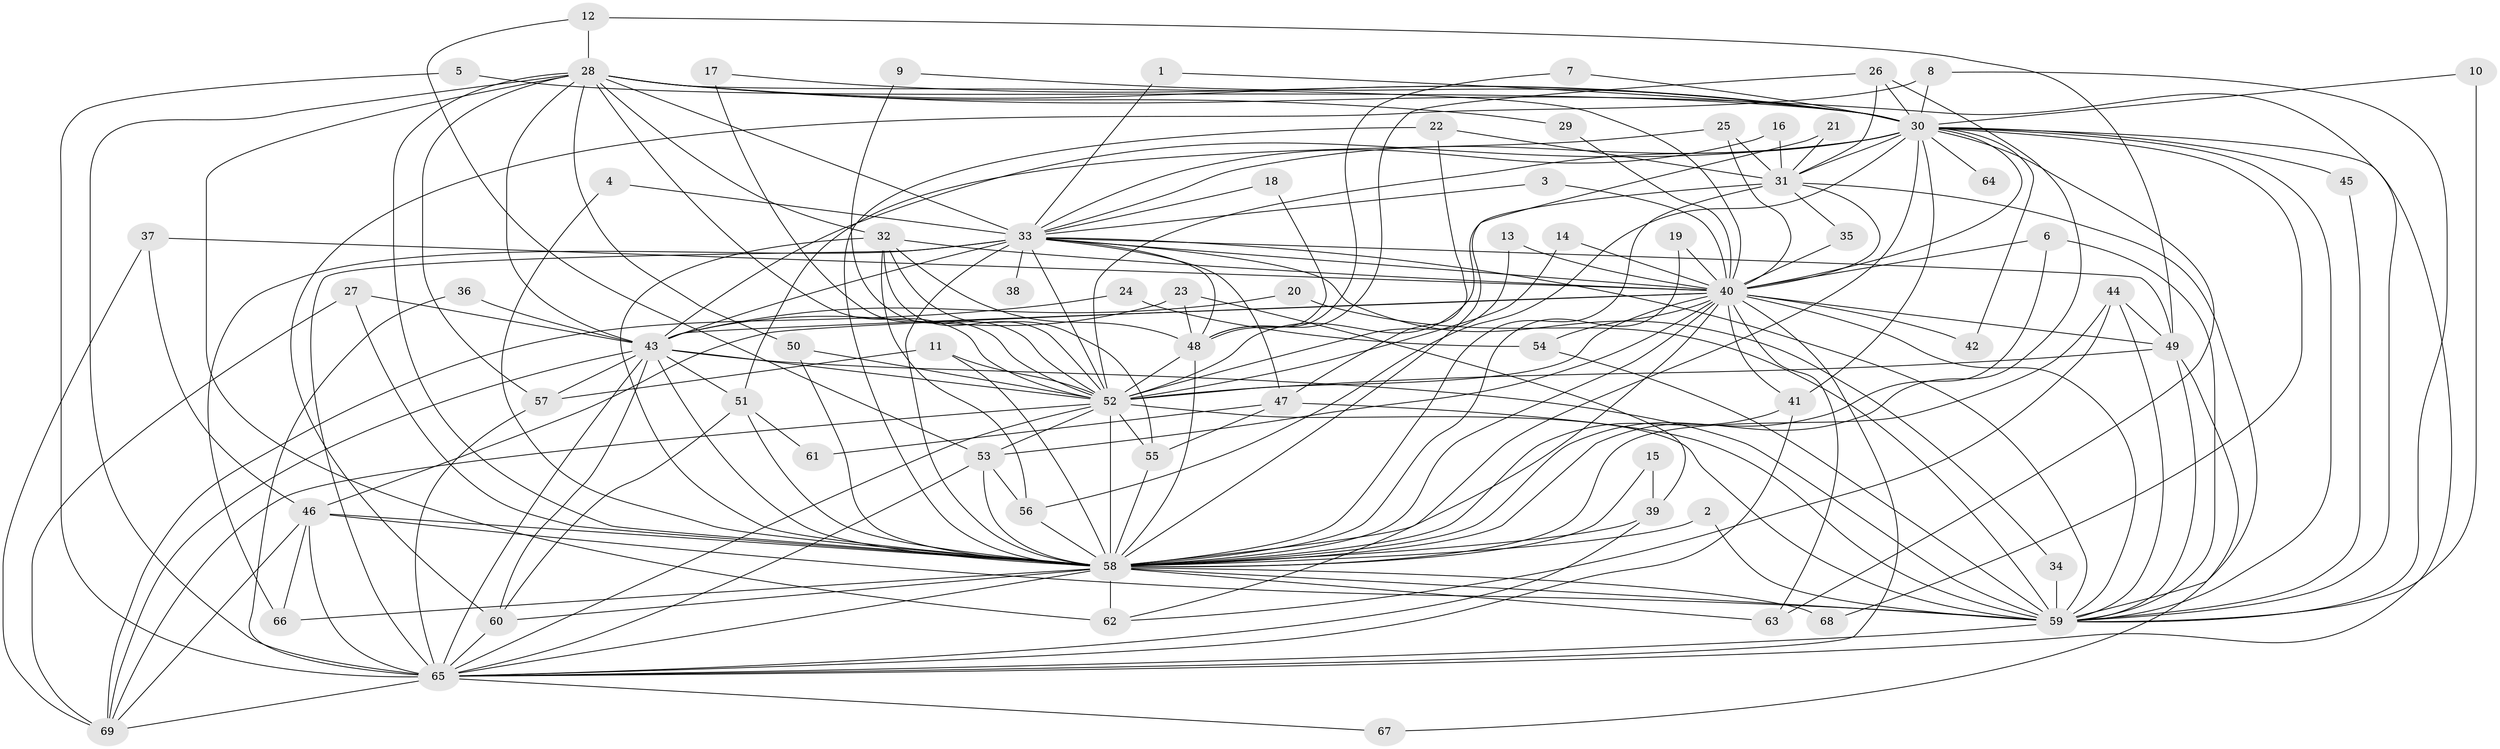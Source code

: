 // original degree distribution, {36: 0.007246376811594203, 23: 0.021739130434782608, 22: 0.007246376811594203, 32: 0.007246376811594203, 19: 0.007246376811594203, 20: 0.007246376811594203, 17: 0.007246376811594203, 28: 0.007246376811594203, 5: 0.050724637681159424, 9: 0.007246376811594203, 2: 0.5652173913043478, 6: 0.021739130434782608, 4: 0.07246376811594203, 8: 0.014492753623188406, 7: 0.007246376811594203, 3: 0.18840579710144928}
// Generated by graph-tools (version 1.1) at 2025/49/03/09/25 03:49:39]
// undirected, 69 vertices, 195 edges
graph export_dot {
graph [start="1"]
  node [color=gray90,style=filled];
  1;
  2;
  3;
  4;
  5;
  6;
  7;
  8;
  9;
  10;
  11;
  12;
  13;
  14;
  15;
  16;
  17;
  18;
  19;
  20;
  21;
  22;
  23;
  24;
  25;
  26;
  27;
  28;
  29;
  30;
  31;
  32;
  33;
  34;
  35;
  36;
  37;
  38;
  39;
  40;
  41;
  42;
  43;
  44;
  45;
  46;
  47;
  48;
  49;
  50;
  51;
  52;
  53;
  54;
  55;
  56;
  57;
  58;
  59;
  60;
  61;
  62;
  63;
  64;
  65;
  66;
  67;
  68;
  69;
  1 -- 30 [weight=1.0];
  1 -- 33 [weight=1.0];
  2 -- 58 [weight=1.0];
  2 -- 59 [weight=1.0];
  3 -- 33 [weight=1.0];
  3 -- 40 [weight=1.0];
  4 -- 33 [weight=1.0];
  4 -- 58 [weight=1.0];
  5 -- 30 [weight=1.0];
  5 -- 65 [weight=1.0];
  6 -- 40 [weight=1.0];
  6 -- 58 [weight=1.0];
  6 -- 59 [weight=1.0];
  7 -- 30 [weight=1.0];
  7 -- 48 [weight=1.0];
  8 -- 30 [weight=1.0];
  8 -- 59 [weight=1.0];
  8 -- 60 [weight=1.0];
  9 -- 30 [weight=1.0];
  9 -- 52 [weight=1.0];
  10 -- 30 [weight=1.0];
  10 -- 59 [weight=1.0];
  11 -- 52 [weight=1.0];
  11 -- 57 [weight=1.0];
  11 -- 58 [weight=1.0];
  12 -- 28 [weight=1.0];
  12 -- 49 [weight=1.0];
  12 -- 53 [weight=1.0];
  13 -- 40 [weight=1.0];
  13 -- 52 [weight=1.0];
  14 -- 40 [weight=1.0];
  14 -- 52 [weight=1.0];
  15 -- 39 [weight=1.0];
  15 -- 58 [weight=1.0];
  16 -- 31 [weight=1.0];
  16 -- 33 [weight=1.0];
  17 -- 30 [weight=1.0];
  17 -- 52 [weight=1.0];
  18 -- 33 [weight=1.0];
  18 -- 48 [weight=1.0];
  19 -- 40 [weight=1.0];
  19 -- 58 [weight=1.0];
  20 -- 43 [weight=1.0];
  20 -- 59 [weight=1.0];
  21 -- 31 [weight=1.0];
  21 -- 58 [weight=1.0];
  22 -- 31 [weight=1.0];
  22 -- 47 [weight=1.0];
  22 -- 58 [weight=1.0];
  23 -- 39 [weight=1.0];
  23 -- 43 [weight=1.0];
  23 -- 48 [weight=1.0];
  24 -- 54 [weight=1.0];
  24 -- 69 [weight=1.0];
  25 -- 31 [weight=1.0];
  25 -- 40 [weight=1.0];
  25 -- 51 [weight=1.0];
  26 -- 30 [weight=1.0];
  26 -- 31 [weight=1.0];
  26 -- 48 [weight=1.0];
  26 -- 58 [weight=1.0];
  27 -- 43 [weight=1.0];
  27 -- 58 [weight=1.0];
  27 -- 69 [weight=1.0];
  28 -- 29 [weight=1.0];
  28 -- 30 [weight=1.0];
  28 -- 32 [weight=1.0];
  28 -- 33 [weight=2.0];
  28 -- 40 [weight=2.0];
  28 -- 43 [weight=1.0];
  28 -- 50 [weight=1.0];
  28 -- 52 [weight=1.0];
  28 -- 57 [weight=1.0];
  28 -- 58 [weight=3.0];
  28 -- 59 [weight=1.0];
  28 -- 62 [weight=1.0];
  28 -- 65 [weight=2.0];
  29 -- 40 [weight=1.0];
  30 -- 31 [weight=1.0];
  30 -- 33 [weight=1.0];
  30 -- 40 [weight=1.0];
  30 -- 41 [weight=1.0];
  30 -- 42 [weight=1.0];
  30 -- 43 [weight=1.0];
  30 -- 45 [weight=2.0];
  30 -- 52 [weight=1.0];
  30 -- 56 [weight=2.0];
  30 -- 58 [weight=3.0];
  30 -- 59 [weight=1.0];
  30 -- 63 [weight=1.0];
  30 -- 64 [weight=1.0];
  30 -- 65 [weight=1.0];
  30 -- 68 [weight=1.0];
  31 -- 35 [weight=1.0];
  31 -- 40 [weight=1.0];
  31 -- 52 [weight=1.0];
  31 -- 58 [weight=1.0];
  31 -- 59 [weight=1.0];
  32 -- 40 [weight=1.0];
  32 -- 48 [weight=1.0];
  32 -- 52 [weight=1.0];
  32 -- 55 [weight=1.0];
  32 -- 56 [weight=1.0];
  32 -- 58 [weight=1.0];
  33 -- 34 [weight=1.0];
  33 -- 38 [weight=1.0];
  33 -- 40 [weight=1.0];
  33 -- 43 [weight=1.0];
  33 -- 47 [weight=1.0];
  33 -- 48 [weight=1.0];
  33 -- 49 [weight=1.0];
  33 -- 52 [weight=1.0];
  33 -- 58 [weight=3.0];
  33 -- 59 [weight=1.0];
  33 -- 65 [weight=1.0];
  33 -- 66 [weight=1.0];
  34 -- 59 [weight=1.0];
  35 -- 40 [weight=1.0];
  36 -- 43 [weight=1.0];
  36 -- 65 [weight=1.0];
  37 -- 40 [weight=1.0];
  37 -- 46 [weight=1.0];
  37 -- 69 [weight=1.0];
  39 -- 58 [weight=1.0];
  39 -- 65 [weight=1.0];
  40 -- 41 [weight=1.0];
  40 -- 42 [weight=1.0];
  40 -- 43 [weight=2.0];
  40 -- 46 [weight=1.0];
  40 -- 49 [weight=1.0];
  40 -- 52 [weight=1.0];
  40 -- 53 [weight=1.0];
  40 -- 54 [weight=3.0];
  40 -- 58 [weight=2.0];
  40 -- 59 [weight=1.0];
  40 -- 62 [weight=1.0];
  40 -- 63 [weight=1.0];
  40 -- 65 [weight=1.0];
  41 -- 58 [weight=1.0];
  41 -- 65 [weight=1.0];
  43 -- 51 [weight=2.0];
  43 -- 52 [weight=1.0];
  43 -- 57 [weight=1.0];
  43 -- 58 [weight=2.0];
  43 -- 59 [weight=1.0];
  43 -- 60 [weight=1.0];
  43 -- 65 [weight=1.0];
  43 -- 69 [weight=1.0];
  44 -- 49 [weight=1.0];
  44 -- 58 [weight=1.0];
  44 -- 59 [weight=1.0];
  44 -- 62 [weight=1.0];
  45 -- 59 [weight=1.0];
  46 -- 58 [weight=1.0];
  46 -- 59 [weight=2.0];
  46 -- 65 [weight=2.0];
  46 -- 66 [weight=1.0];
  46 -- 69 [weight=1.0];
  47 -- 55 [weight=1.0];
  47 -- 59 [weight=1.0];
  47 -- 61 [weight=1.0];
  48 -- 52 [weight=2.0];
  48 -- 58 [weight=2.0];
  49 -- 52 [weight=1.0];
  49 -- 59 [weight=1.0];
  49 -- 67 [weight=1.0];
  50 -- 52 [weight=1.0];
  50 -- 58 [weight=1.0];
  51 -- 58 [weight=2.0];
  51 -- 60 [weight=1.0];
  51 -- 61 [weight=1.0];
  52 -- 53 [weight=1.0];
  52 -- 55 [weight=1.0];
  52 -- 58 [weight=2.0];
  52 -- 59 [weight=1.0];
  52 -- 65 [weight=1.0];
  52 -- 69 [weight=1.0];
  53 -- 56 [weight=1.0];
  53 -- 58 [weight=1.0];
  53 -- 65 [weight=1.0];
  54 -- 59 [weight=1.0];
  55 -- 58 [weight=1.0];
  56 -- 58 [weight=1.0];
  57 -- 65 [weight=2.0];
  58 -- 59 [weight=2.0];
  58 -- 60 [weight=1.0];
  58 -- 62 [weight=2.0];
  58 -- 63 [weight=1.0];
  58 -- 65 [weight=2.0];
  58 -- 66 [weight=1.0];
  58 -- 68 [weight=1.0];
  59 -- 65 [weight=1.0];
  60 -- 65 [weight=1.0];
  65 -- 67 [weight=1.0];
  65 -- 69 [weight=2.0];
}
